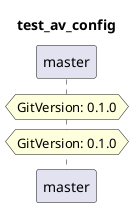 @startuml
title test_av_config
skinparam ParticipantPadding 20
skinparam BoxPadding 10
participant master
hnote over master: GitVersion: 0.1.0
hnote over master: GitVersion: 0.1.0
@enduml